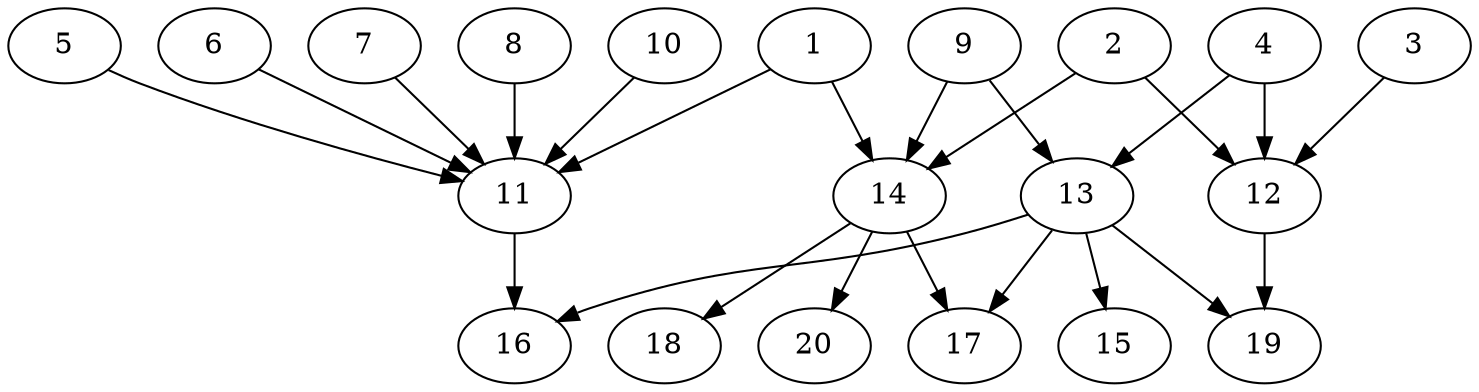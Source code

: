 // DAG automatically generated by daggen at Tue Jul 23 14:25:45 2019
// ./daggen --dot -n 20 --ccr 0.3 --fat 0.7 --regular 0.5 --density 0.6 --mindata 5242880 --maxdata 52428800 
digraph G {
  1 [size="52271787", alpha="0.15", expect_size="15681536"] 
  1 -> 11 [size ="15681536"]
  1 -> 14 [size ="15681536"]
  2 [size="52811093", alpha="0.20", expect_size="15843328"] 
  2 -> 12 [size ="15843328"]
  2 -> 14 [size ="15843328"]
  3 [size="149418667", alpha="0.15", expect_size="44825600"] 
  3 -> 12 [size ="44825600"]
  4 [size="19824640", alpha="0.20", expect_size="5947392"] 
  4 -> 12 [size ="5947392"]
  4 -> 13 [size ="5947392"]
  5 [size="144407893", alpha="0.08", expect_size="43322368"] 
  5 -> 11 [size ="43322368"]
  6 [size="75066027", alpha="0.16", expect_size="22519808"] 
  6 -> 11 [size ="22519808"]
  7 [size="50353493", alpha="0.00", expect_size="15106048"] 
  7 -> 11 [size ="15106048"]
  8 [size="172032000", alpha="0.02", expect_size="51609600"] 
  8 -> 11 [size ="51609600"]
  9 [size="96235520", alpha="0.15", expect_size="28870656"] 
  9 -> 13 [size ="28870656"]
  9 -> 14 [size ="28870656"]
  10 [size="69034667", alpha="0.16", expect_size="20710400"] 
  10 -> 11 [size ="20710400"]
  11 [size="28948480", alpha="0.01", expect_size="8684544"] 
  11 -> 16 [size ="8684544"]
  12 [size="149514240", alpha="0.11", expect_size="44854272"] 
  12 -> 19 [size ="44854272"]
  13 [size="146476373", alpha="0.13", expect_size="43942912"] 
  13 -> 15 [size ="43942912"]
  13 -> 16 [size ="43942912"]
  13 -> 17 [size ="43942912"]
  13 -> 19 [size ="43942912"]
  14 [size="103888213", alpha="0.15", expect_size="31166464"] 
  14 -> 17 [size ="31166464"]
  14 -> 18 [size ="31166464"]
  14 -> 20 [size ="31166464"]
  15 [size="102860800", alpha="0.01", expect_size="30858240"] 
  16 [size="164962987", alpha="0.05", expect_size="49488896"] 
  17 [size="133809493", alpha="0.10", expect_size="40142848"] 
  18 [size="134519467", alpha="0.17", expect_size="40355840"] 
  19 [size="149391360", alpha="0.07", expect_size="44817408"] 
  20 [size="112848213", alpha="0.13", expect_size="33854464"] 
}
